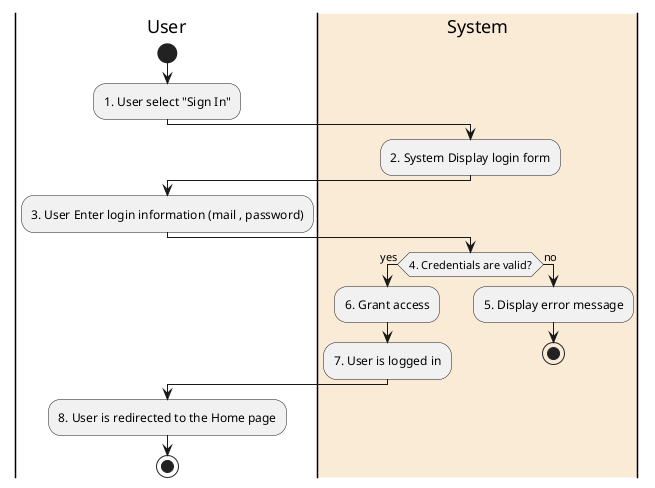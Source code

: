 @startuml
|User|
start
:1. User select "Sign In";
|#AntiqueWhite|System|
:2. System Display login form;
|User|
:3. User Enter login information (mail , password);
|#AntiqueWhite|System|
if (4. Credentials are valid?) then (yes)
  :6. Grant access;
  :7. User is logged in;
else (no)
|#AntiqueWhite|System|
  :5. Display error message;
  stop
endif
|User|
:8. User is redirected to the Home page;
|User|
stop
@enduml